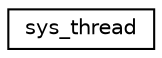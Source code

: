 digraph "Graphical Class Hierarchy"
{
 // LATEX_PDF_SIZE
  edge [fontname="Helvetica",fontsize="10",labelfontname="Helvetica",labelfontsize="10"];
  node [fontname="Helvetica",fontsize="10",shape=record];
  rankdir="LR";
  Node0 [label="sys_thread",height=0.2,width=0.4,color="black", fillcolor="white", style="filled",URL="$structsys__thread.html",tooltip=" "];
}
